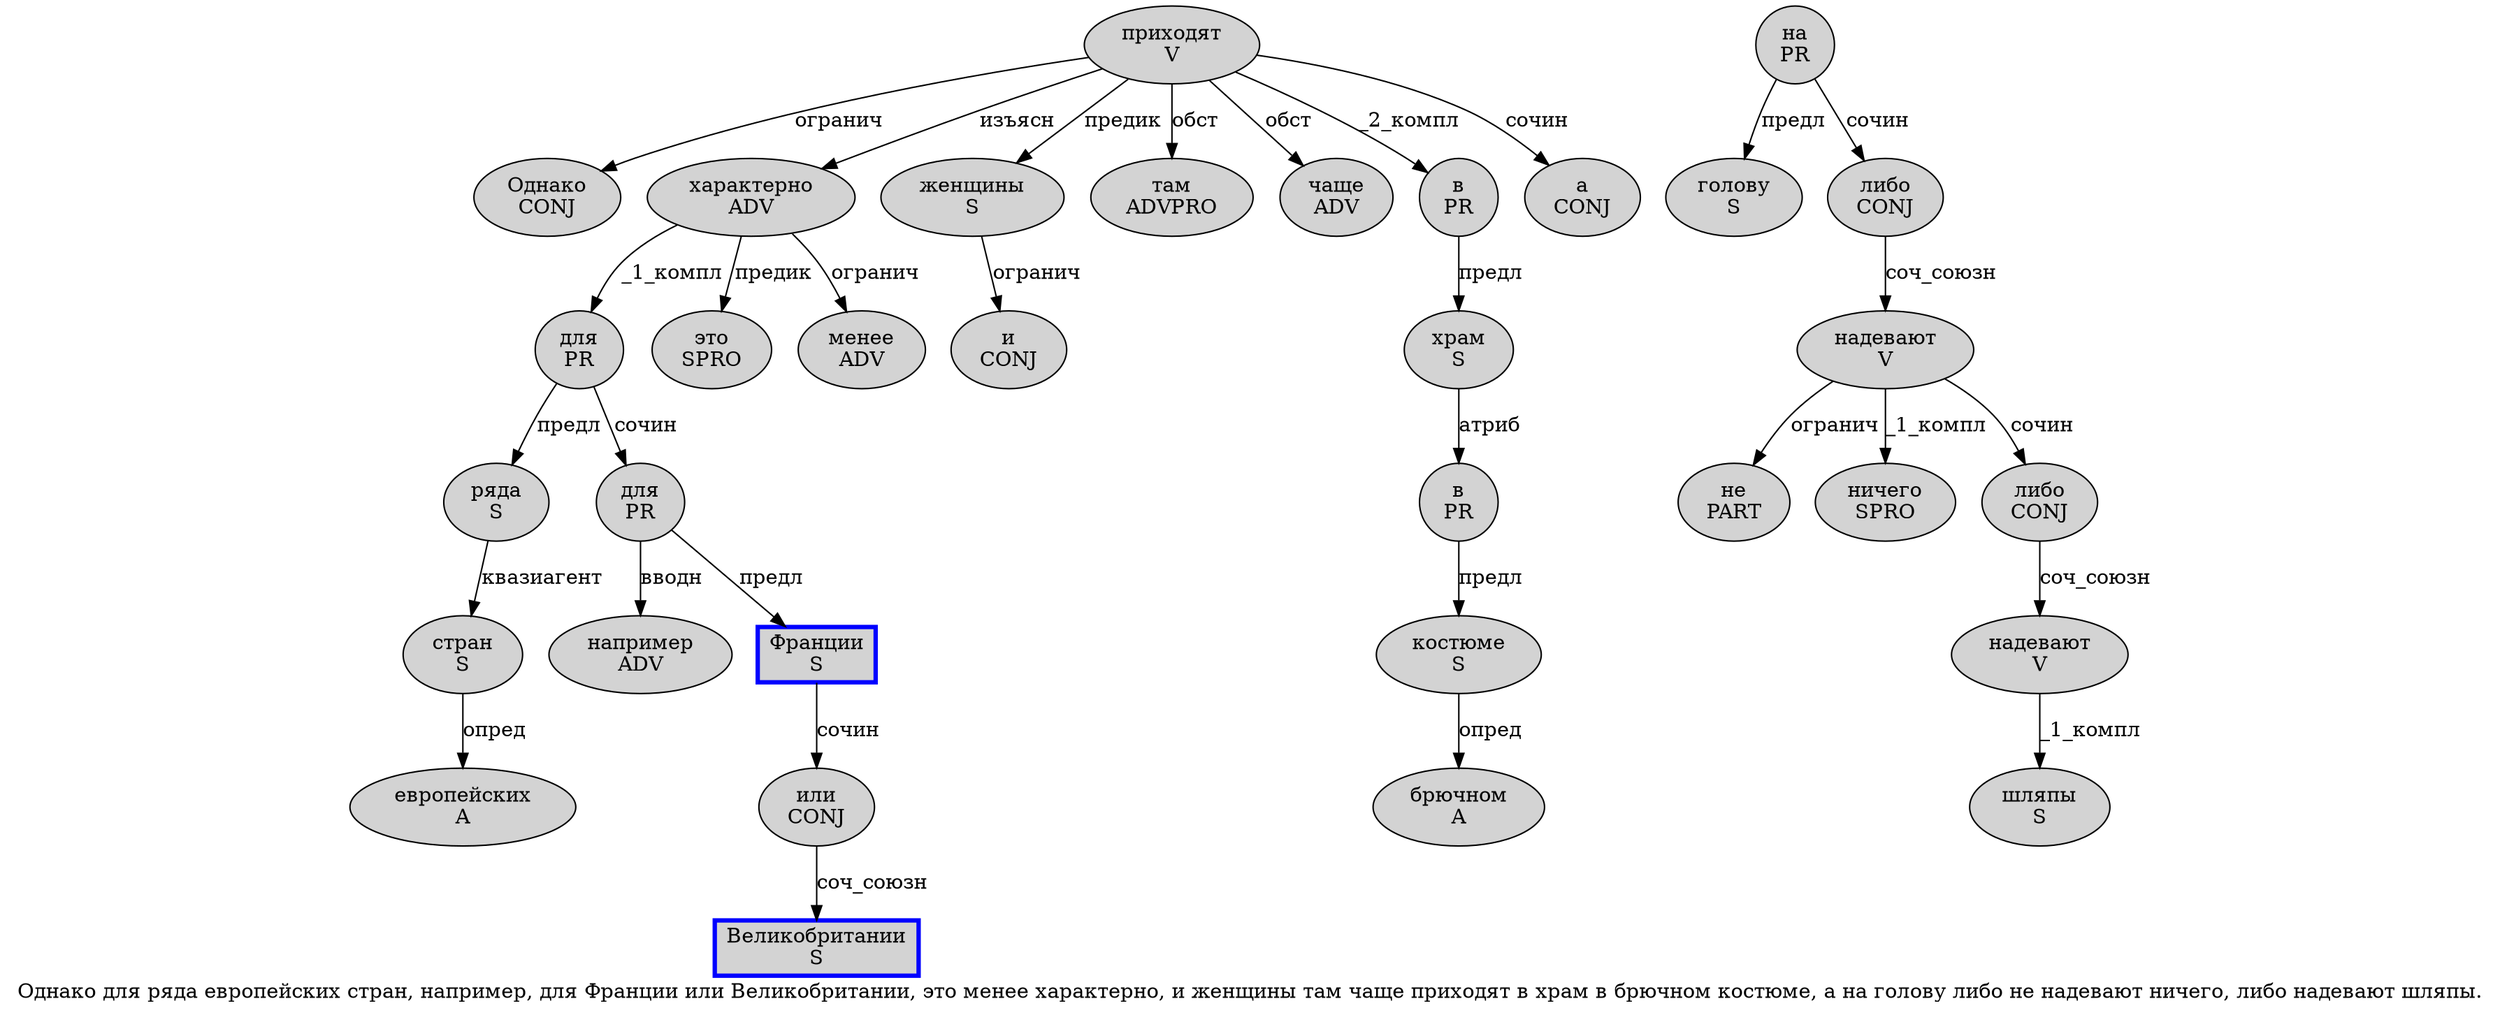 digraph SENTENCE_876 {
	graph [label="Однако для ряда европейских стран, например, для Франции или Великобритании, это менее характерно, и женщины там чаще приходят в храм в брючном костюме, а на голову либо не надевают ничего, либо надевают шляпы."]
	node [style=filled]
		0 [label="Однако
CONJ" color="" fillcolor=lightgray penwidth=1 shape=ellipse]
		1 [label="для
PR" color="" fillcolor=lightgray penwidth=1 shape=ellipse]
		2 [label="ряда
S" color="" fillcolor=lightgray penwidth=1 shape=ellipse]
		3 [label="европейских
A" color="" fillcolor=lightgray penwidth=1 shape=ellipse]
		4 [label="стран
S" color="" fillcolor=lightgray penwidth=1 shape=ellipse]
		6 [label="например
ADV" color="" fillcolor=lightgray penwidth=1 shape=ellipse]
		8 [label="для
PR" color="" fillcolor=lightgray penwidth=1 shape=ellipse]
		9 [label="Франции
S" color=blue fillcolor=lightgray penwidth=3 shape=box]
		10 [label="или
CONJ" color="" fillcolor=lightgray penwidth=1 shape=ellipse]
		11 [label="Великобритании
S" color=blue fillcolor=lightgray penwidth=3 shape=box]
		13 [label="это
SPRO" color="" fillcolor=lightgray penwidth=1 shape=ellipse]
		14 [label="менее
ADV" color="" fillcolor=lightgray penwidth=1 shape=ellipse]
		15 [label="характерно
ADV" color="" fillcolor=lightgray penwidth=1 shape=ellipse]
		17 [label="и
CONJ" color="" fillcolor=lightgray penwidth=1 shape=ellipse]
		18 [label="женщины
S" color="" fillcolor=lightgray penwidth=1 shape=ellipse]
		19 [label="там
ADVPRO" color="" fillcolor=lightgray penwidth=1 shape=ellipse]
		20 [label="чаще
ADV" color="" fillcolor=lightgray penwidth=1 shape=ellipse]
		21 [label="приходят
V" color="" fillcolor=lightgray penwidth=1 shape=ellipse]
		22 [label="в
PR" color="" fillcolor=lightgray penwidth=1 shape=ellipse]
		23 [label="храм
S" color="" fillcolor=lightgray penwidth=1 shape=ellipse]
		24 [label="в
PR" color="" fillcolor=lightgray penwidth=1 shape=ellipse]
		25 [label="брючном
A" color="" fillcolor=lightgray penwidth=1 shape=ellipse]
		26 [label="костюме
S" color="" fillcolor=lightgray penwidth=1 shape=ellipse]
		28 [label="а
CONJ" color="" fillcolor=lightgray penwidth=1 shape=ellipse]
		29 [label="на
PR" color="" fillcolor=lightgray penwidth=1 shape=ellipse]
		30 [label="голову
S" color="" fillcolor=lightgray penwidth=1 shape=ellipse]
		31 [label="либо
CONJ" color="" fillcolor=lightgray penwidth=1 shape=ellipse]
		32 [label="не
PART" color="" fillcolor=lightgray penwidth=1 shape=ellipse]
		33 [label="надевают
V" color="" fillcolor=lightgray penwidth=1 shape=ellipse]
		34 [label="ничего
SPRO" color="" fillcolor=lightgray penwidth=1 shape=ellipse]
		36 [label="либо
CONJ" color="" fillcolor=lightgray penwidth=1 shape=ellipse]
		37 [label="надевают
V" color="" fillcolor=lightgray penwidth=1 shape=ellipse]
		38 [label="шляпы
S" color="" fillcolor=lightgray penwidth=1 shape=ellipse]
			18 -> 17 [label="огранич"]
			21 -> 0 [label="огранич"]
			21 -> 15 [label="изъясн"]
			21 -> 18 [label="предик"]
			21 -> 19 [label="обст"]
			21 -> 20 [label="обст"]
			21 -> 22 [label="_2_компл"]
			21 -> 28 [label="сочин"]
			26 -> 25 [label="опред"]
			23 -> 24 [label="атриб"]
			22 -> 23 [label="предл"]
			33 -> 32 [label="огранич"]
			33 -> 34 [label="_1_компл"]
			33 -> 36 [label="сочин"]
			15 -> 1 [label="_1_компл"]
			15 -> 13 [label="предик"]
			15 -> 14 [label="огранич"]
			37 -> 38 [label="_1_компл"]
			10 -> 11 [label="соч_союзн"]
			8 -> 6 [label="вводн"]
			8 -> 9 [label="предл"]
			4 -> 3 [label="опред"]
			2 -> 4 [label="квазиагент"]
			9 -> 10 [label="сочин"]
			1 -> 2 [label="предл"]
			1 -> 8 [label="сочин"]
			36 -> 37 [label="соч_союзн"]
			29 -> 30 [label="предл"]
			29 -> 31 [label="сочин"]
			31 -> 33 [label="соч_союзн"]
			24 -> 26 [label="предл"]
}